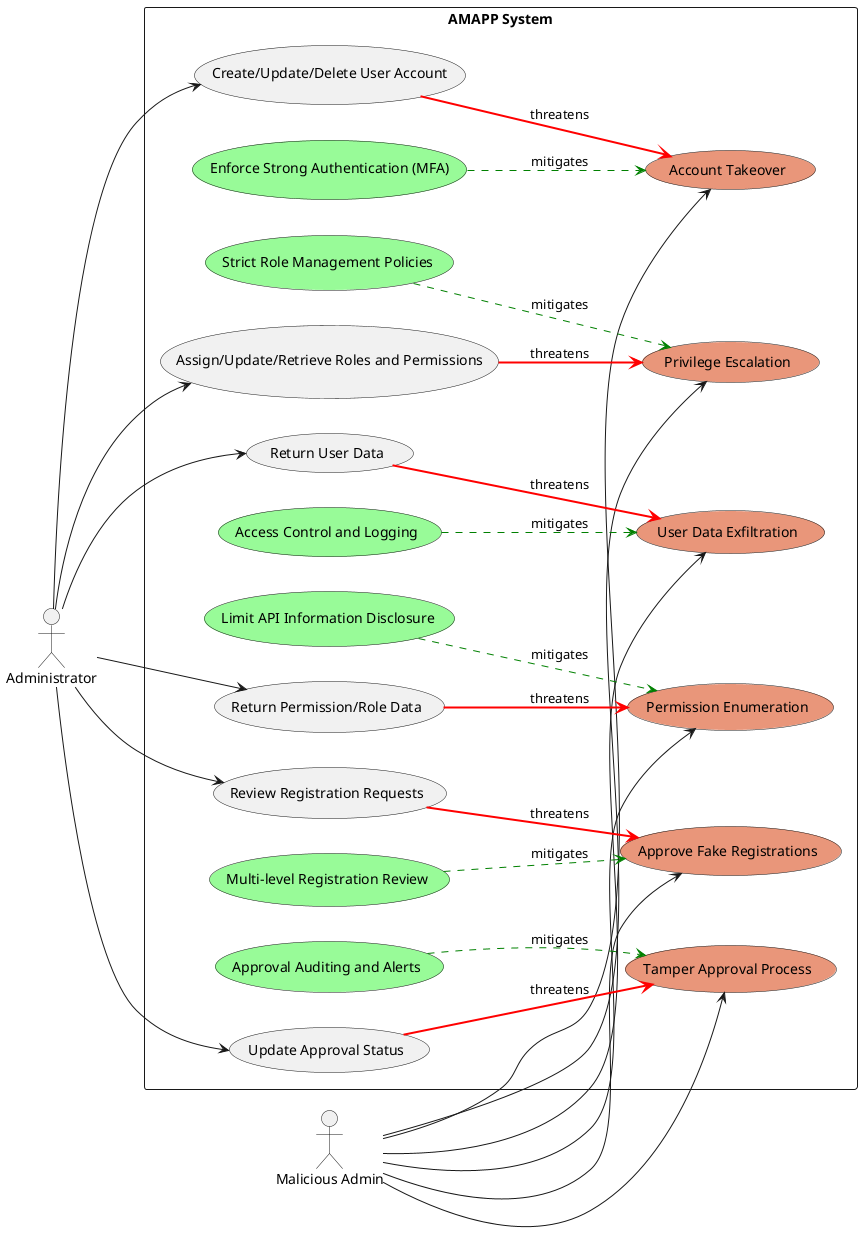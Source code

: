@startuml
left to right direction
skinparam packageStyle rectangle

actor Administrator
actor "Malicious Admin" as MaliciousAdmin

package "AMAPP System" {
    ' --- Casos de Uso normais ---
    usecase "Create/Update/Delete User Account" as UC_UserAccount
    usecase "Assign/Update/Retrieve Roles and Permissions" as UC_RolesPermissions
    usecase "Return User Data" as UC_ReturnUserData
    usecase "Return Permission/Role Data" as UC_ReturnRoleData
    usecase "Review Registration Requests" as UC_ReviewRegistration
    usecase "Update Approval Status" as UC_UpdateApproval

    ' --- Abuse/Misuse Cases ---
    usecase "Account Takeover" as Abuse_AccountTakeover #darksalmon
    usecase "Privilege Escalation" as Abuse_PrivilegeEscalation #darksalmon
    usecase "User Data Exfiltration" as Abuse_DataExfiltration #darksalmon
    usecase "Permission Enumeration" as Abuse_PermissionEnum #darksalmon
    usecase "Approve Fake Registrations" as Abuse_FakeApproval #darksalmon
    usecase "Tamper Approval Process" as Abuse_TamperApproval #darksalmon

    ' --- Mitigation Cases ---
    usecase "Enforce Strong Authentication (MFA)" as Mitigate_StrongAuth #palegreen
    usecase "Strict Role Management Policies" as Mitigate_RoleMgmt #palegreen
    usecase "Access Control and Logging" as Mitigate_AccessControl #palegreen
    usecase "Limit API Information Disclosure" as Mitigate_LimitDisclosure #palegreen
    usecase "Multi-level Registration Review" as Mitigate_ReviewProcess #palegreen
    usecase "Approval Auditing and Alerts" as Mitigate_Auditing #palegreen
}

' --- Fluxos normais do Administrator ---
Administrator --> UC_UserAccount
Administrator --> UC_RolesPermissions
Administrator --> UC_ReturnUserData
Administrator --> UC_ReturnRoleData
Administrator --> UC_ReviewRegistration
Administrator --> UC_UpdateApproval

' --- Fluxos de abuso do MaliciousAdmin ---
MaliciousAdmin --> Abuse_AccountTakeover
MaliciousAdmin --> Abuse_PrivilegeEscalation
MaliciousAdmin --> Abuse_DataExfiltration
MaliciousAdmin --> Abuse_PermissionEnum
MaliciousAdmin --> Abuse_FakeApproval
MaliciousAdmin --> Abuse_TamperApproval

' --- Ligações de ameaças (threatens) ---
UC_UserAccount -[#red,bold]-> Abuse_AccountTakeover : threatens
UC_RolesPermissions -[#red,bold]-> Abuse_PrivilegeEscalation : threatens
UC_ReturnUserData -[#red,bold]-> Abuse_DataExfiltration : threatens
UC_ReturnRoleData -[#red,bold]-> Abuse_PermissionEnum : threatens
UC_ReviewRegistration -[#red,bold]-> Abuse_FakeApproval : threatens
UC_UpdateApproval -[#red,bold]-> Abuse_TamperApproval : threatens

' --- Ligações de mitigação (mitigates) ---
Mitigate_StrongAuth -[#green,dashed]-> Abuse_AccountTakeover : mitigates
Mitigate_RoleMgmt -[#green,dashed]-> Abuse_PrivilegeEscalation : mitigates
Mitigate_AccessControl -[#green,dashed]-> Abuse_DataExfiltration : mitigates
Mitigate_LimitDisclosure -[#green,dashed]-> Abuse_PermissionEnum : mitigates
Mitigate_ReviewProcess -[#green,dashed]-> Abuse_FakeApproval : mitigates
Mitigate_Auditing -[#green,dashed]-> Abuse_TamperApproval : mitigates

@enduml
